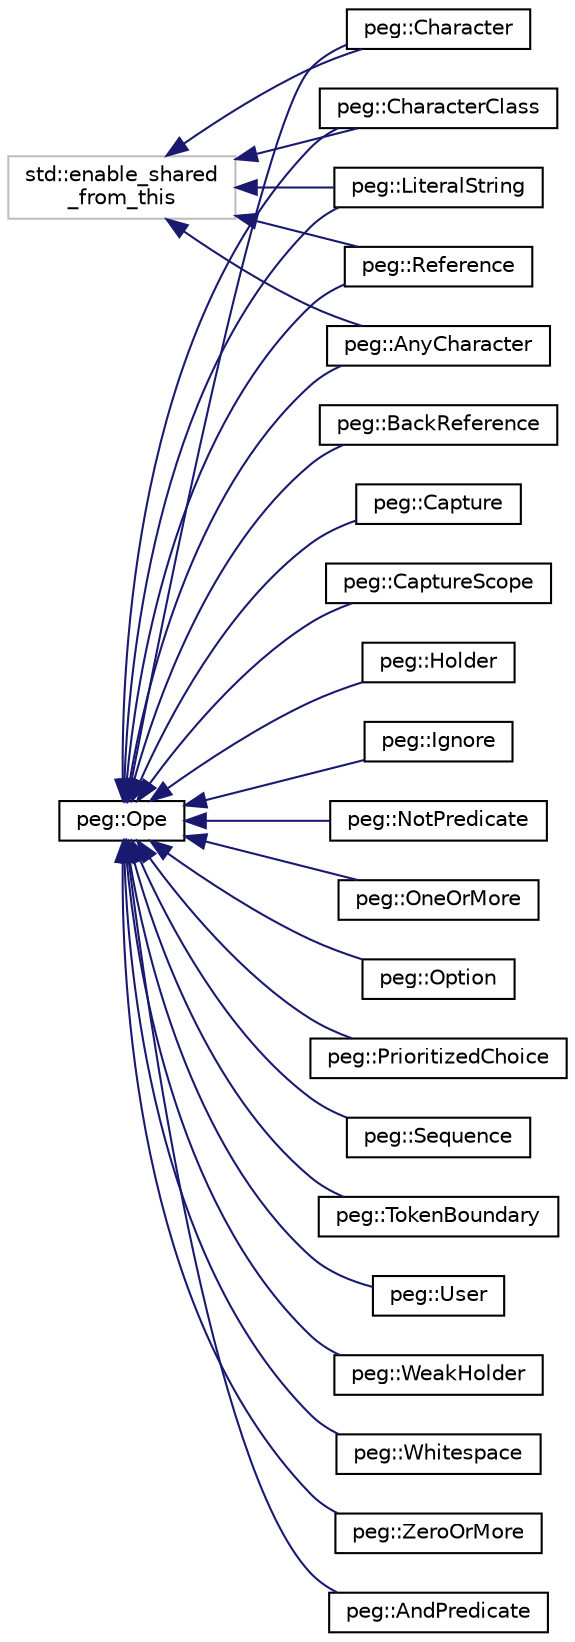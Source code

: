 digraph "Graphical Class Hierarchy"
{
 // LATEX_PDF_SIZE
  edge [fontname="Helvetica",fontsize="10",labelfontname="Helvetica",labelfontsize="10"];
  node [fontname="Helvetica",fontsize="10",shape=record];
  rankdir="LR";
  Node0 [label="std::enable_shared\l_from_this",height=0.2,width=0.4,color="grey75", fillcolor="white", style="filled",tooltip=" "];
  Node0 -> Node1 [dir="back",color="midnightblue",fontsize="10",style="solid",fontname="Helvetica"];
  Node1 [label="peg::AnyCharacter",height=0.2,width=0.4,color="black", fillcolor="white", style="filled",URL="$classpeg_1_1AnyCharacter.html",tooltip=" "];
  Node0 -> Node7 [dir="back",color="midnightblue",fontsize="10",style="solid",fontname="Helvetica"];
  Node7 [label="peg::Character",height=0.2,width=0.4,color="black", fillcolor="white", style="filled",URL="$classpeg_1_1Character.html",tooltip=" "];
  Node0 -> Node8 [dir="back",color="midnightblue",fontsize="10",style="solid",fontname="Helvetica"];
  Node8 [label="peg::CharacterClass",height=0.2,width=0.4,color="black", fillcolor="white", style="filled",URL="$classpeg_1_1CharacterClass.html",tooltip=" "];
  Node0 -> Node11 [dir="back",color="midnightblue",fontsize="10",style="solid",fontname="Helvetica"];
  Node11 [label="peg::LiteralString",height=0.2,width=0.4,color="black", fillcolor="white", style="filled",URL="$classpeg_1_1LiteralString.html",tooltip=" "];
  Node0 -> Node16 [dir="back",color="midnightblue",fontsize="10",style="solid",fontname="Helvetica"];
  Node16 [label="peg::Reference",height=0.2,width=0.4,color="black", fillcolor="white", style="filled",URL="$classpeg_1_1Reference.html",tooltip=" "];
  Node2 [label="peg::Ope",height=0.2,width=0.4,color="black", fillcolor="white", style="filled",URL="$classpeg_1_1Ope.html",tooltip=" "];
  Node2 -> Node3 [dir="back",color="midnightblue",fontsize="10",style="solid",fontname="Helvetica"];
  Node3 [label="peg::AndPredicate",height=0.2,width=0.4,color="black", fillcolor="white", style="filled",URL="$classpeg_1_1AndPredicate.html",tooltip=" "];
  Node2 -> Node1 [dir="back",color="midnightblue",fontsize="10",style="solid",fontname="Helvetica"];
  Node2 -> Node4 [dir="back",color="midnightblue",fontsize="10",style="solid",fontname="Helvetica"];
  Node4 [label="peg::BackReference",height=0.2,width=0.4,color="black", fillcolor="white", style="filled",URL="$classpeg_1_1BackReference.html",tooltip=" "];
  Node2 -> Node5 [dir="back",color="midnightblue",fontsize="10",style="solid",fontname="Helvetica"];
  Node5 [label="peg::Capture",height=0.2,width=0.4,color="black", fillcolor="white", style="filled",URL="$classpeg_1_1Capture.html",tooltip=" "];
  Node2 -> Node6 [dir="back",color="midnightblue",fontsize="10",style="solid",fontname="Helvetica"];
  Node6 [label="peg::CaptureScope",height=0.2,width=0.4,color="black", fillcolor="white", style="filled",URL="$classpeg_1_1CaptureScope.html",tooltip=" "];
  Node2 -> Node7 [dir="back",color="midnightblue",fontsize="10",style="solid",fontname="Helvetica"];
  Node2 -> Node8 [dir="back",color="midnightblue",fontsize="10",style="solid",fontname="Helvetica"];
  Node2 -> Node9 [dir="back",color="midnightblue",fontsize="10",style="solid",fontname="Helvetica"];
  Node9 [label="peg::Holder",height=0.2,width=0.4,color="black", fillcolor="white", style="filled",URL="$classpeg_1_1Holder.html",tooltip=" "];
  Node2 -> Node10 [dir="back",color="midnightblue",fontsize="10",style="solid",fontname="Helvetica"];
  Node10 [label="peg::Ignore",height=0.2,width=0.4,color="black", fillcolor="white", style="filled",URL="$classpeg_1_1Ignore.html",tooltip=" "];
  Node2 -> Node11 [dir="back",color="midnightblue",fontsize="10",style="solid",fontname="Helvetica"];
  Node2 -> Node12 [dir="back",color="midnightblue",fontsize="10",style="solid",fontname="Helvetica"];
  Node12 [label="peg::NotPredicate",height=0.2,width=0.4,color="black", fillcolor="white", style="filled",URL="$classpeg_1_1NotPredicate.html",tooltip=" "];
  Node2 -> Node13 [dir="back",color="midnightblue",fontsize="10",style="solid",fontname="Helvetica"];
  Node13 [label="peg::OneOrMore",height=0.2,width=0.4,color="black", fillcolor="white", style="filled",URL="$classpeg_1_1OneOrMore.html",tooltip=" "];
  Node2 -> Node14 [dir="back",color="midnightblue",fontsize="10",style="solid",fontname="Helvetica"];
  Node14 [label="peg::Option",height=0.2,width=0.4,color="black", fillcolor="white", style="filled",URL="$classpeg_1_1Option.html",tooltip=" "];
  Node2 -> Node15 [dir="back",color="midnightblue",fontsize="10",style="solid",fontname="Helvetica"];
  Node15 [label="peg::PrioritizedChoice",height=0.2,width=0.4,color="black", fillcolor="white", style="filled",URL="$classpeg_1_1PrioritizedChoice.html",tooltip=" "];
  Node2 -> Node16 [dir="back",color="midnightblue",fontsize="10",style="solid",fontname="Helvetica"];
  Node2 -> Node17 [dir="back",color="midnightblue",fontsize="10",style="solid",fontname="Helvetica"];
  Node17 [label="peg::Sequence",height=0.2,width=0.4,color="black", fillcolor="white", style="filled",URL="$classpeg_1_1Sequence.html",tooltip=" "];
  Node2 -> Node18 [dir="back",color="midnightblue",fontsize="10",style="solid",fontname="Helvetica"];
  Node18 [label="peg::TokenBoundary",height=0.2,width=0.4,color="black", fillcolor="white", style="filled",URL="$classpeg_1_1TokenBoundary.html",tooltip=" "];
  Node2 -> Node19 [dir="back",color="midnightblue",fontsize="10",style="solid",fontname="Helvetica"];
  Node19 [label="peg::User",height=0.2,width=0.4,color="black", fillcolor="white", style="filled",URL="$classpeg_1_1User.html",tooltip=" "];
  Node2 -> Node20 [dir="back",color="midnightblue",fontsize="10",style="solid",fontname="Helvetica"];
  Node20 [label="peg::WeakHolder",height=0.2,width=0.4,color="black", fillcolor="white", style="filled",URL="$classpeg_1_1WeakHolder.html",tooltip=" "];
  Node2 -> Node21 [dir="back",color="midnightblue",fontsize="10",style="solid",fontname="Helvetica"];
  Node21 [label="peg::Whitespace",height=0.2,width=0.4,color="black", fillcolor="white", style="filled",URL="$classpeg_1_1Whitespace.html",tooltip=" "];
  Node2 -> Node22 [dir="back",color="midnightblue",fontsize="10",style="solid",fontname="Helvetica"];
  Node22 [label="peg::ZeroOrMore",height=0.2,width=0.4,color="black", fillcolor="white", style="filled",URL="$classpeg_1_1ZeroOrMore.html",tooltip=" "];
}
